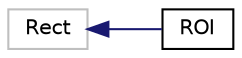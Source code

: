 digraph "Graphical Class Hierarchy"
{
  edge [fontname="Helvetica",fontsize="10",labelfontname="Helvetica",labelfontsize="10"];
  node [fontname="Helvetica",fontsize="10",shape=record];
  rankdir="LR";
  Node77 [label="Rect",height=0.2,width=0.4,color="grey75", fillcolor="white", style="filled"];
  Node77 -> Node0 [dir="back",color="midnightblue",fontsize="10",style="solid",fontname="Helvetica"];
  Node0 [label="ROI",height=0.2,width=0.4,color="black", fillcolor="white", style="filled",URL="$structROI.html",tooltip="ROI: struct describing a Region of Interest, extends the cv::Rect with a valid boolean indicating if ..."];
}
